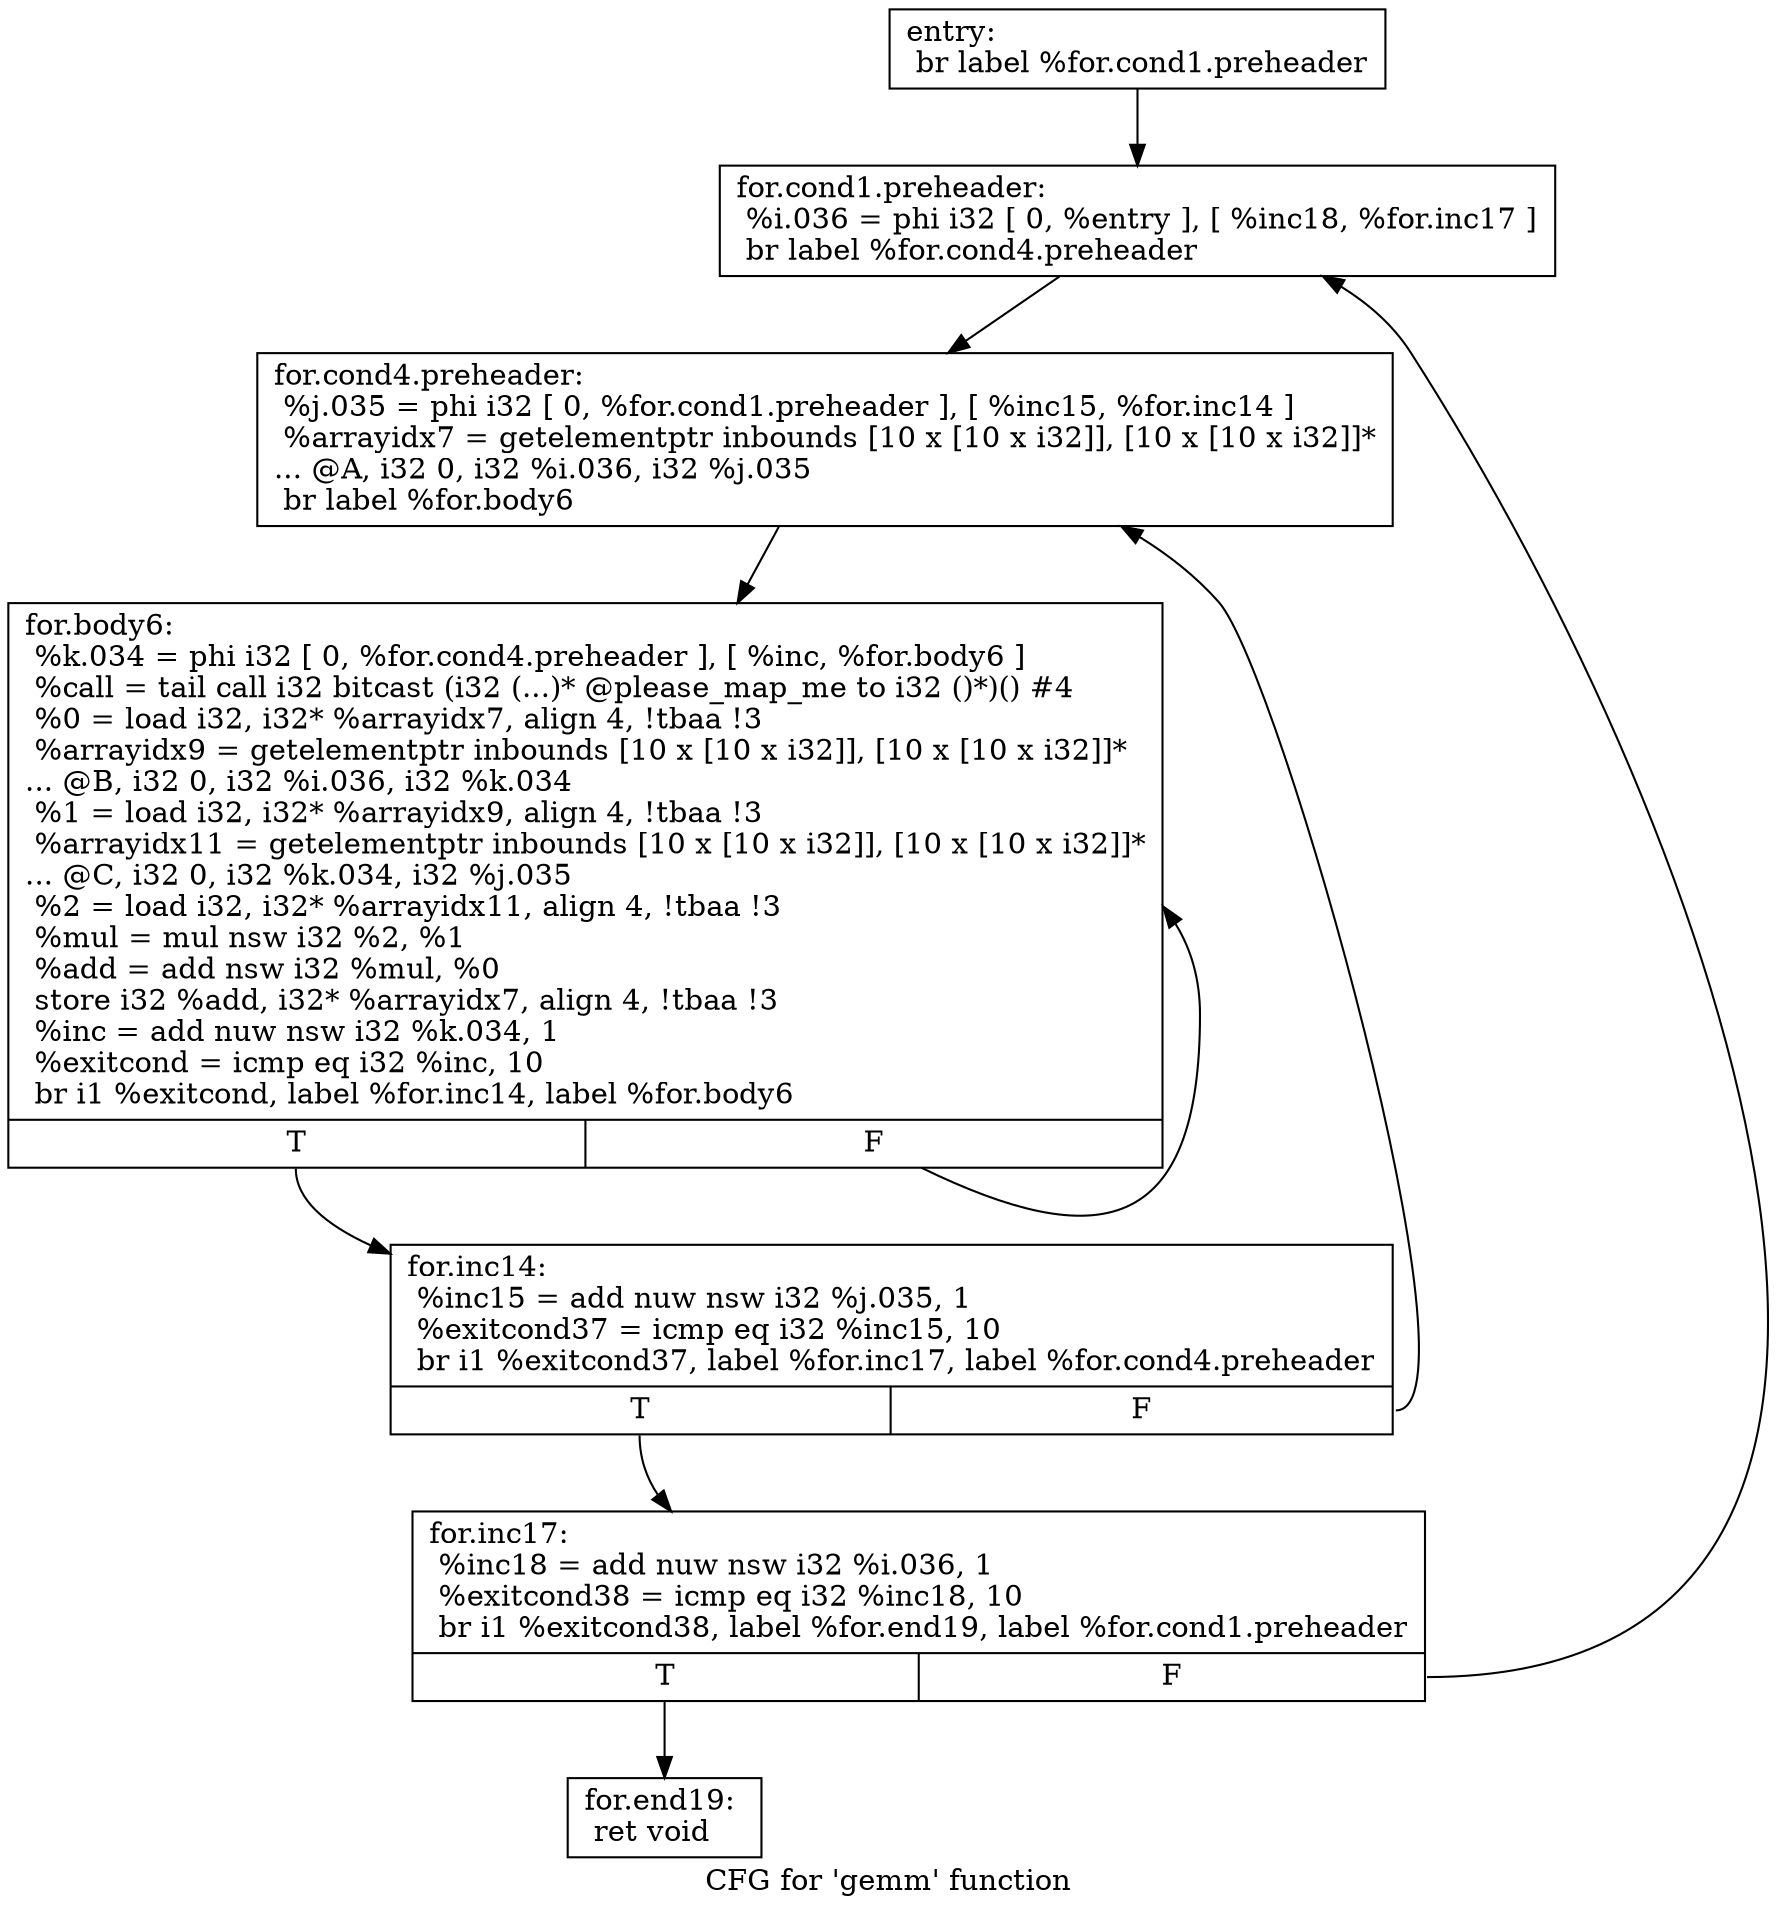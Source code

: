 digraph "CFG for 'gemm' function" {
	label="CFG for 'gemm' function";

	Node0x55f4c077def0 [shape=record,label="{entry:\l  br label %for.cond1.preheader\l}"];
	Node0x55f4c077def0 -> Node0x55f4c07858f0;
	Node0x55f4c07858f0 [shape=record,label="{for.cond1.preheader:                              \l  %i.036 = phi i32 [ 0, %entry ], [ %inc18, %for.inc17 ]\l  br label %for.cond4.preheader\l}"];
	Node0x55f4c07858f0 -> Node0x55f4c0785940;
	Node0x55f4c0785940 [shape=record,label="{for.cond4.preheader:                              \l  %j.035 = phi i32 [ 0, %for.cond1.preheader ], [ %inc15, %for.inc14 ]\l  %arrayidx7 = getelementptr inbounds [10 x [10 x i32]], [10 x [10 x i32]]*\l... @A, i32 0, i32 %i.036, i32 %j.035\l  br label %for.body6\l}"];
	Node0x55f4c0785940 -> Node0x55f4c0785990;
	Node0x55f4c0785990 [shape=record,label="{for.body6:                                        \l  %k.034 = phi i32 [ 0, %for.cond4.preheader ], [ %inc, %for.body6 ]\l  %call = tail call i32 bitcast (i32 (...)* @please_map_me to i32 ()*)() #4\l  %0 = load i32, i32* %arrayidx7, align 4, !tbaa !3\l  %arrayidx9 = getelementptr inbounds [10 x [10 x i32]], [10 x [10 x i32]]*\l... @B, i32 0, i32 %i.036, i32 %k.034\l  %1 = load i32, i32* %arrayidx9, align 4, !tbaa !3\l  %arrayidx11 = getelementptr inbounds [10 x [10 x i32]], [10 x [10 x i32]]*\l... @C, i32 0, i32 %k.034, i32 %j.035\l  %2 = load i32, i32* %arrayidx11, align 4, !tbaa !3\l  %mul = mul nsw i32 %2, %1\l  %add = add nsw i32 %mul, %0\l  store i32 %add, i32* %arrayidx7, align 4, !tbaa !3\l  %inc = add nuw nsw i32 %k.034, 1\l  %exitcond = icmp eq i32 %inc, 10\l  br i1 %exitcond, label %for.inc14, label %for.body6\l|{<s0>T|<s1>F}}"];
	Node0x55f4c0785990:s0 -> Node0x55f4c07859e0;
	Node0x55f4c0785990:s1 -> Node0x55f4c0785990;
	Node0x55f4c07859e0 [shape=record,label="{for.inc14:                                        \l  %inc15 = add nuw nsw i32 %j.035, 1\l  %exitcond37 = icmp eq i32 %inc15, 10\l  br i1 %exitcond37, label %for.inc17, label %for.cond4.preheader\l|{<s0>T|<s1>F}}"];
	Node0x55f4c07859e0:s0 -> Node0x55f4c0785a30;
	Node0x55f4c07859e0:s1 -> Node0x55f4c0785940;
	Node0x55f4c0785a30 [shape=record,label="{for.inc17:                                        \l  %inc18 = add nuw nsw i32 %i.036, 1\l  %exitcond38 = icmp eq i32 %inc18, 10\l  br i1 %exitcond38, label %for.end19, label %for.cond1.preheader\l|{<s0>T|<s1>F}}"];
	Node0x55f4c0785a30:s0 -> Node0x55f4c0785a80;
	Node0x55f4c0785a30:s1 -> Node0x55f4c07858f0;
	Node0x55f4c0785a80 [shape=record,label="{for.end19:                                        \l  ret void\l}"];
}

